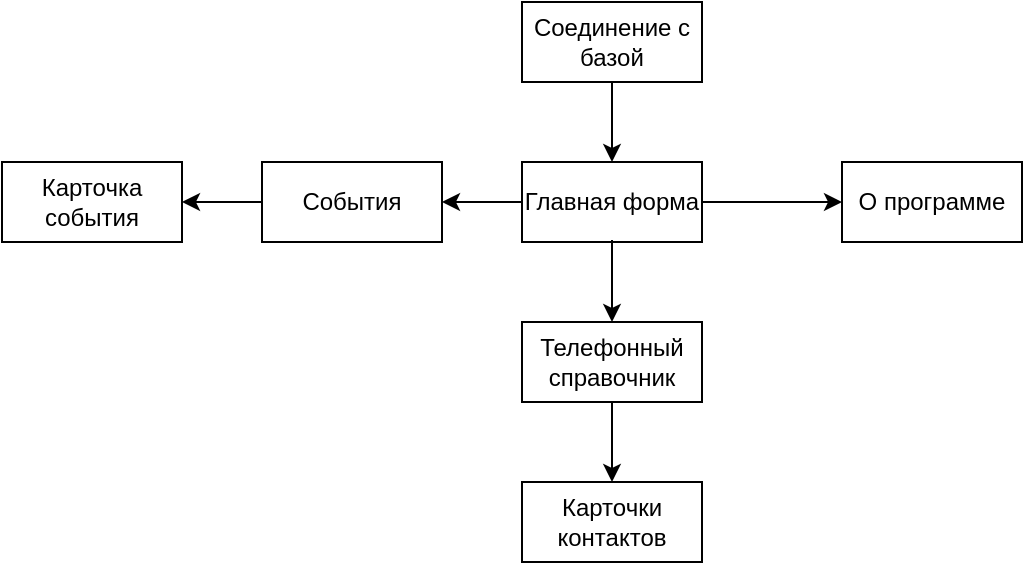 <mxfile version="13.2.4" type="device"><diagram id="7kstb6wZgwp4HyAXdVO_" name="Page-1"><mxGraphModel dx="556" dy="347" grid="1" gridSize="10" guides="1" tooltips="1" connect="1" arrows="1" fold="1" page="1" pageScale="1" pageWidth="827" pageHeight="1169" math="0" shadow="0"><root><mxCell id="0"/><mxCell id="1" parent="0"/><mxCell id="prmy_qGtYN662mho1Ub1-1" value="Главная форма" style="rounded=0;whiteSpace=wrap;html=1;" vertex="1" parent="1"><mxGeometry x="320" y="160" width="90" height="40" as="geometry"/></mxCell><mxCell id="prmy_qGtYN662mho1Ub1-2" value="Соединение с базой" style="rounded=0;whiteSpace=wrap;html=1;" vertex="1" parent="1"><mxGeometry x="320" y="80" width="90" height="40" as="geometry"/></mxCell><mxCell id="prmy_qGtYN662mho1Ub1-3" value="О программе" style="rounded=0;whiteSpace=wrap;html=1;" vertex="1" parent="1"><mxGeometry x="480" y="160" width="90" height="40" as="geometry"/></mxCell><mxCell id="prmy_qGtYN662mho1Ub1-8" value="Телефонный справочник" style="rounded=0;whiteSpace=wrap;html=1;" vertex="1" parent="1"><mxGeometry x="320" y="240" width="90" height="40" as="geometry"/></mxCell><mxCell id="prmy_qGtYN662mho1Ub1-10" value="События" style="rounded=0;whiteSpace=wrap;html=1;" vertex="1" parent="1"><mxGeometry x="190" y="160" width="90" height="40" as="geometry"/></mxCell><mxCell id="prmy_qGtYN662mho1Ub1-14" value="Карточка события" style="rounded=0;whiteSpace=wrap;html=1;" vertex="1" parent="1"><mxGeometry x="60" y="160" width="90" height="40" as="geometry"/></mxCell><mxCell id="prmy_qGtYN662mho1Ub1-15" value="Карточки контактов" style="rounded=0;whiteSpace=wrap;html=1;" vertex="1" parent="1"><mxGeometry x="320" y="320" width="90" height="40" as="geometry"/></mxCell><mxCell id="prmy_qGtYN662mho1Ub1-19" value="" style="endArrow=classic;html=1;exitX=0.5;exitY=1;exitDx=0;exitDy=0;entryX=0.5;entryY=0;entryDx=0;entryDy=0;" edge="1" parent="1" source="prmy_qGtYN662mho1Ub1-2" target="prmy_qGtYN662mho1Ub1-1"><mxGeometry width="50" height="50" relative="1" as="geometry"><mxPoint x="470" y="290" as="sourcePoint"/><mxPoint x="520" y="240" as="targetPoint"/></mxGeometry></mxCell><mxCell id="prmy_qGtYN662mho1Ub1-22" value="" style="endArrow=classic;html=1;entryX=0;entryY=0.5;entryDx=0;entryDy=0;exitX=1;exitY=0.5;exitDx=0;exitDy=0;" edge="1" parent="1" source="prmy_qGtYN662mho1Ub1-1" target="prmy_qGtYN662mho1Ub1-3"><mxGeometry width="50" height="50" relative="1" as="geometry"><mxPoint x="340" y="210" as="sourcePoint"/><mxPoint x="370" y="160" as="targetPoint"/></mxGeometry></mxCell><mxCell id="prmy_qGtYN662mho1Ub1-23" value="" style="endArrow=classic;html=1;entryX=1;entryY=0.5;entryDx=0;entryDy=0;exitX=0;exitY=0.5;exitDx=0;exitDy=0;" edge="1" parent="1" source="prmy_qGtYN662mho1Ub1-1" target="prmy_qGtYN662mho1Ub1-10"><mxGeometry width="50" height="50" relative="1" as="geometry"><mxPoint x="280" y="280" as="sourcePoint"/><mxPoint x="330" y="230" as="targetPoint"/></mxGeometry></mxCell><mxCell id="prmy_qGtYN662mho1Ub1-24" value="" style="endArrow=classic;html=1;exitX=0;exitY=0.5;exitDx=0;exitDy=0;entryX=1;entryY=0.5;entryDx=0;entryDy=0;" edge="1" parent="1" source="prmy_qGtYN662mho1Ub1-10" target="prmy_qGtYN662mho1Ub1-14"><mxGeometry width="50" height="50" relative="1" as="geometry"><mxPoint x="140" y="280" as="sourcePoint"/><mxPoint x="190" y="230" as="targetPoint"/></mxGeometry></mxCell><mxCell id="prmy_qGtYN662mho1Ub1-25" value="" style="endArrow=classic;html=1;entryX=0.5;entryY=0;entryDx=0;entryDy=0;" edge="1" parent="1" target="prmy_qGtYN662mho1Ub1-8"><mxGeometry width="50" height="50" relative="1" as="geometry"><mxPoint x="365" y="199" as="sourcePoint"/><mxPoint x="310" y="240" as="targetPoint"/></mxGeometry></mxCell><mxCell id="prmy_qGtYN662mho1Ub1-26" value="" style="endArrow=classic;html=1;entryX=0.5;entryY=0;entryDx=0;entryDy=0;exitX=0.5;exitY=1;exitDx=0;exitDy=0;" edge="1" parent="1" source="prmy_qGtYN662mho1Ub1-8" target="prmy_qGtYN662mho1Ub1-15"><mxGeometry width="50" height="50" relative="1" as="geometry"><mxPoint x="270" y="340" as="sourcePoint"/><mxPoint x="320" y="290" as="targetPoint"/></mxGeometry></mxCell></root></mxGraphModel></diagram></mxfile>